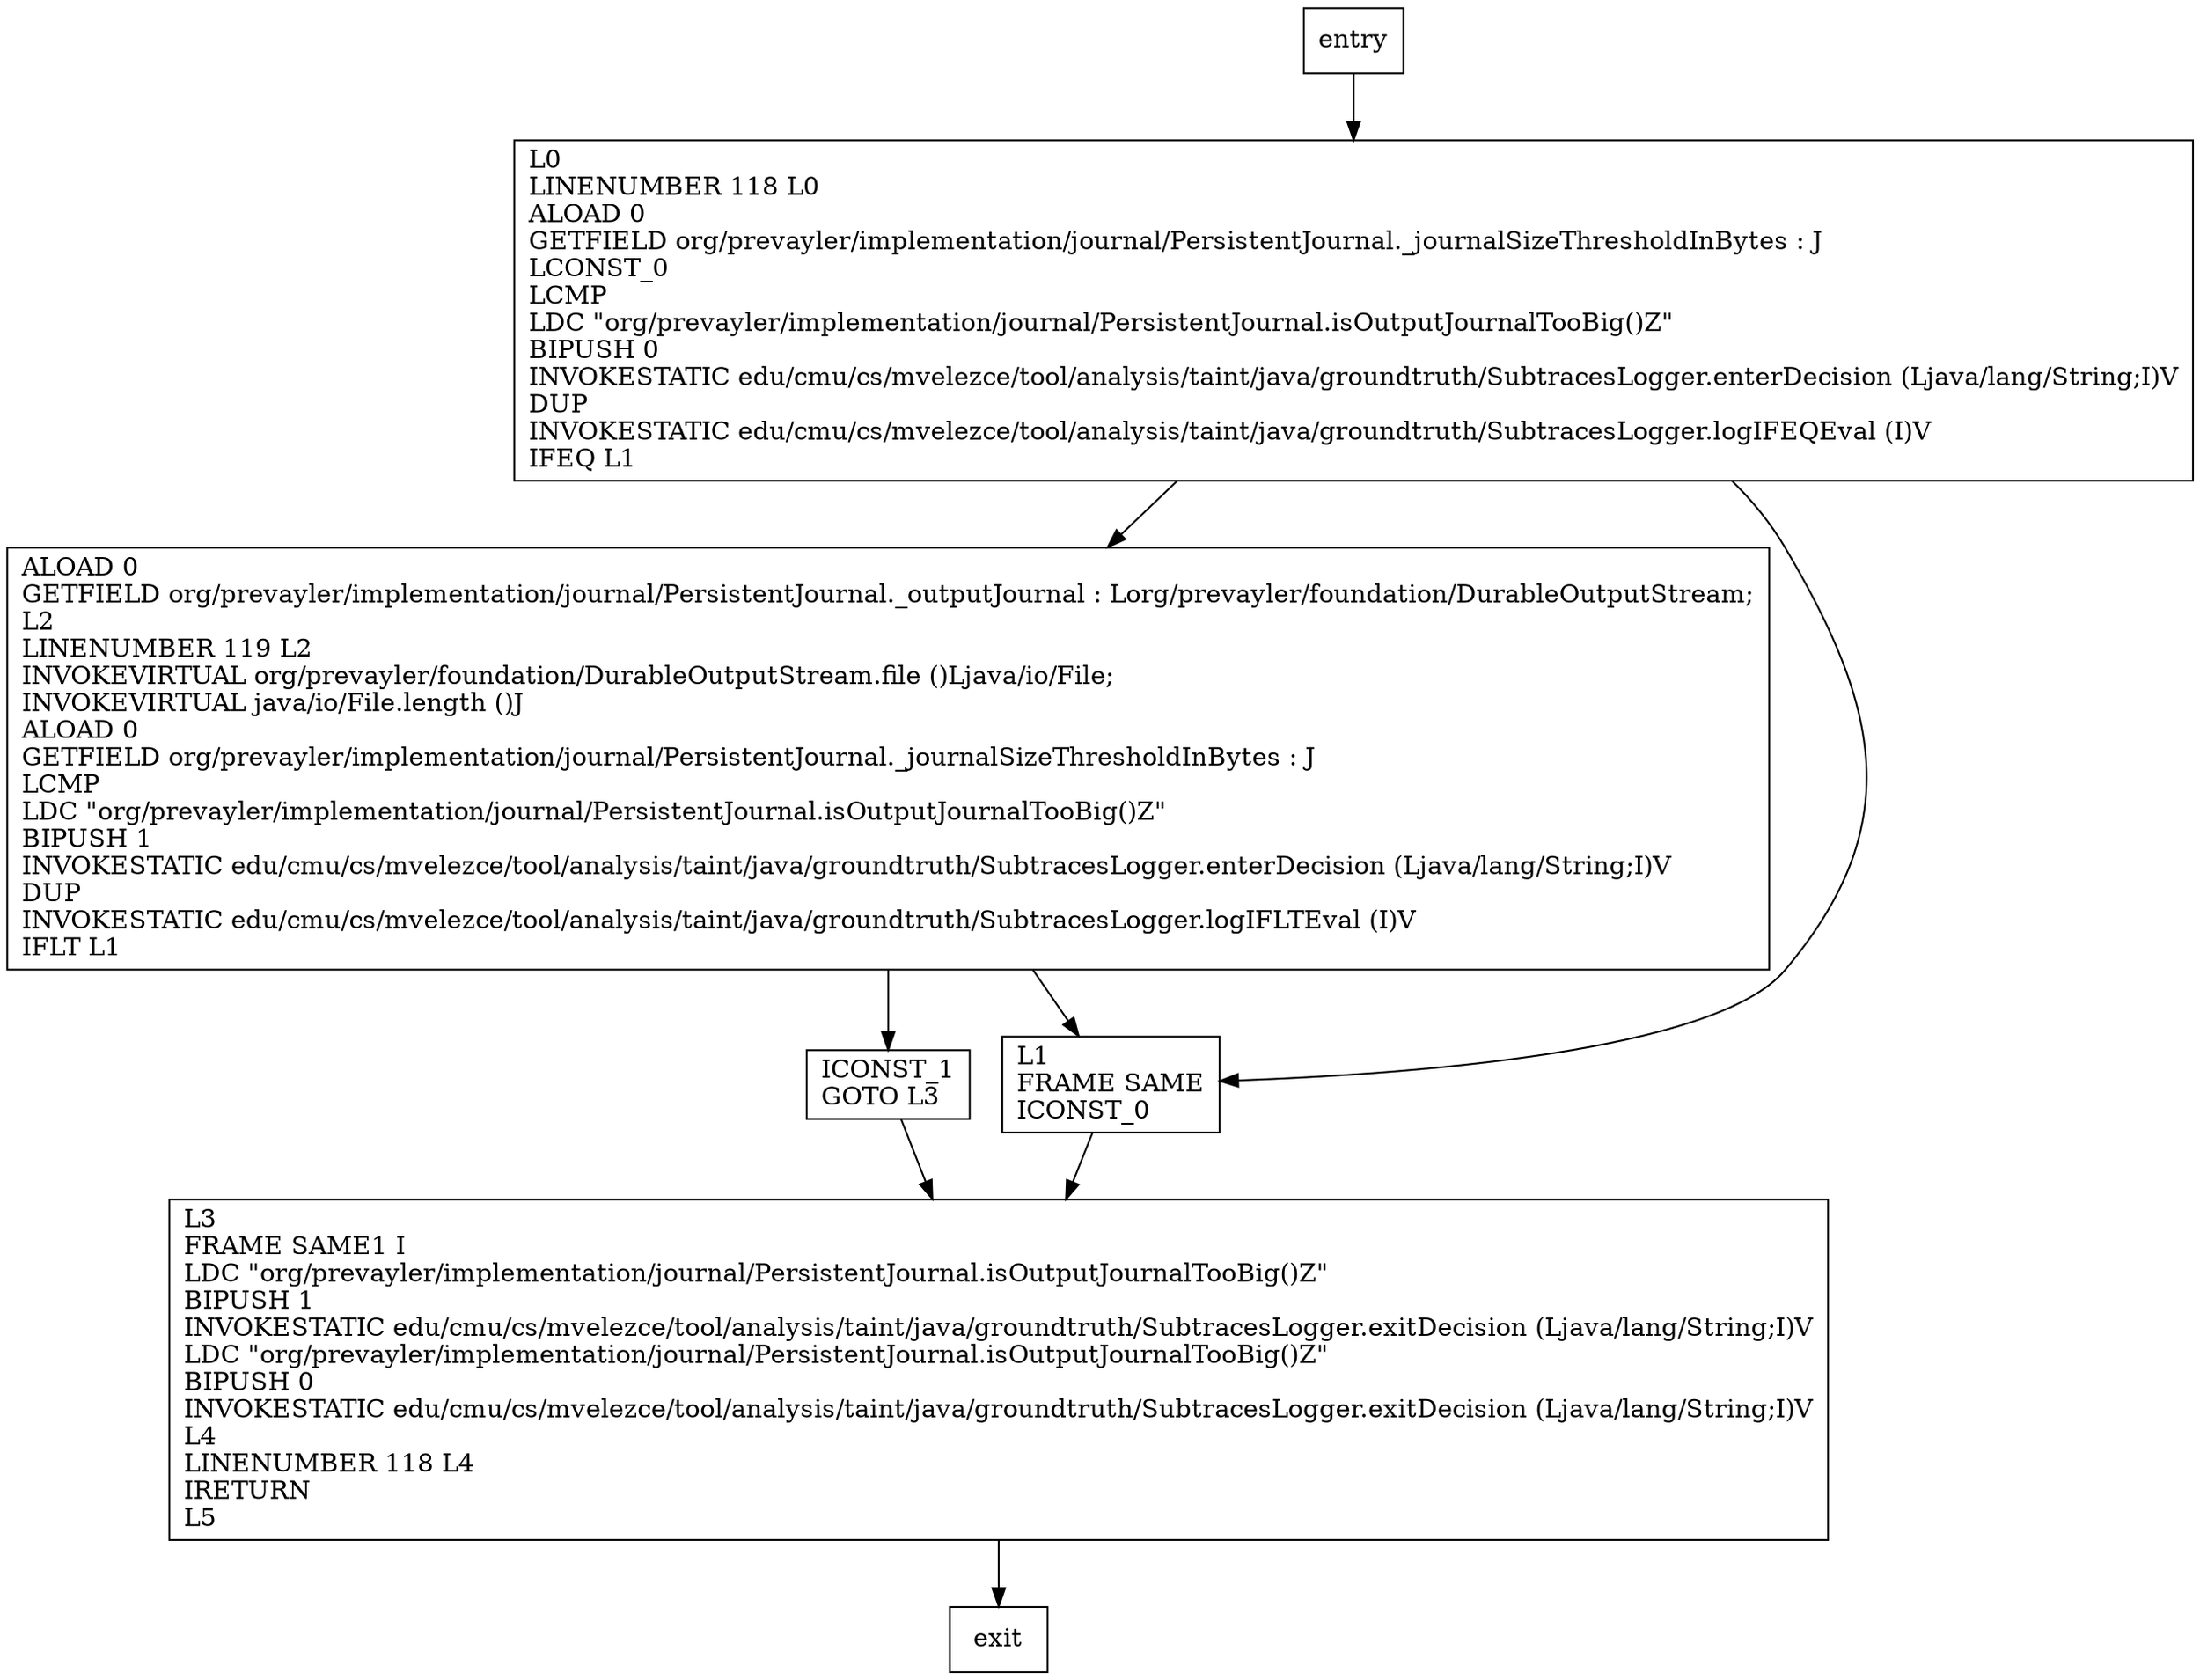 digraph isOutputJournalTooBig {
node [shape=record];
728602192 [label="L0\lLINENUMBER 118 L0\lALOAD 0\lGETFIELD org/prevayler/implementation/journal/PersistentJournal._journalSizeThresholdInBytes : J\lLCONST_0\lLCMP\lLDC \"org/prevayler/implementation/journal/PersistentJournal.isOutputJournalTooBig()Z\"\lBIPUSH 0\lINVOKESTATIC edu/cmu/cs/mvelezce/tool/analysis/taint/java/groundtruth/SubtracesLogger.enterDecision (Ljava/lang/String;I)V\lDUP\lINVOKESTATIC edu/cmu/cs/mvelezce/tool/analysis/taint/java/groundtruth/SubtracesLogger.logIFEQEval (I)V\lIFEQ L1\l"];
1763030548 [label="ICONST_1\lGOTO L3\l"];
772629104 [label="L3\lFRAME SAME1 I\lLDC \"org/prevayler/implementation/journal/PersistentJournal.isOutputJournalTooBig()Z\"\lBIPUSH 1\lINVOKESTATIC edu/cmu/cs/mvelezce/tool/analysis/taint/java/groundtruth/SubtracesLogger.exitDecision (Ljava/lang/String;I)V\lLDC \"org/prevayler/implementation/journal/PersistentJournal.isOutputJournalTooBig()Z\"\lBIPUSH 0\lINVOKESTATIC edu/cmu/cs/mvelezce/tool/analysis/taint/java/groundtruth/SubtracesLogger.exitDecision (Ljava/lang/String;I)V\lL4\lLINENUMBER 118 L4\lIRETURN\lL5\l"];
579320785 [label="ALOAD 0\lGETFIELD org/prevayler/implementation/journal/PersistentJournal._outputJournal : Lorg/prevayler/foundation/DurableOutputStream;\lL2\lLINENUMBER 119 L2\lINVOKEVIRTUAL org/prevayler/foundation/DurableOutputStream.file ()Ljava/io/File;\lINVOKEVIRTUAL java/io/File.length ()J\lALOAD 0\lGETFIELD org/prevayler/implementation/journal/PersistentJournal._journalSizeThresholdInBytes : J\lLCMP\lLDC \"org/prevayler/implementation/journal/PersistentJournal.isOutputJournalTooBig()Z\"\lBIPUSH 1\lINVOKESTATIC edu/cmu/cs/mvelezce/tool/analysis/taint/java/groundtruth/SubtracesLogger.enterDecision (Ljava/lang/String;I)V\lDUP\lINVOKESTATIC edu/cmu/cs/mvelezce/tool/analysis/taint/java/groundtruth/SubtracesLogger.logIFLTEval (I)V\lIFLT L1\l"];
1101450654 [label="L1\lFRAME SAME\lICONST_0\l"];
entry;
exit;
entry -> 728602192;
728602192 -> 579320785;
728602192 -> 1101450654;
1763030548 -> 772629104;
772629104 -> exit;
579320785 -> 1763030548;
579320785 -> 1101450654;
1101450654 -> 772629104;
}
